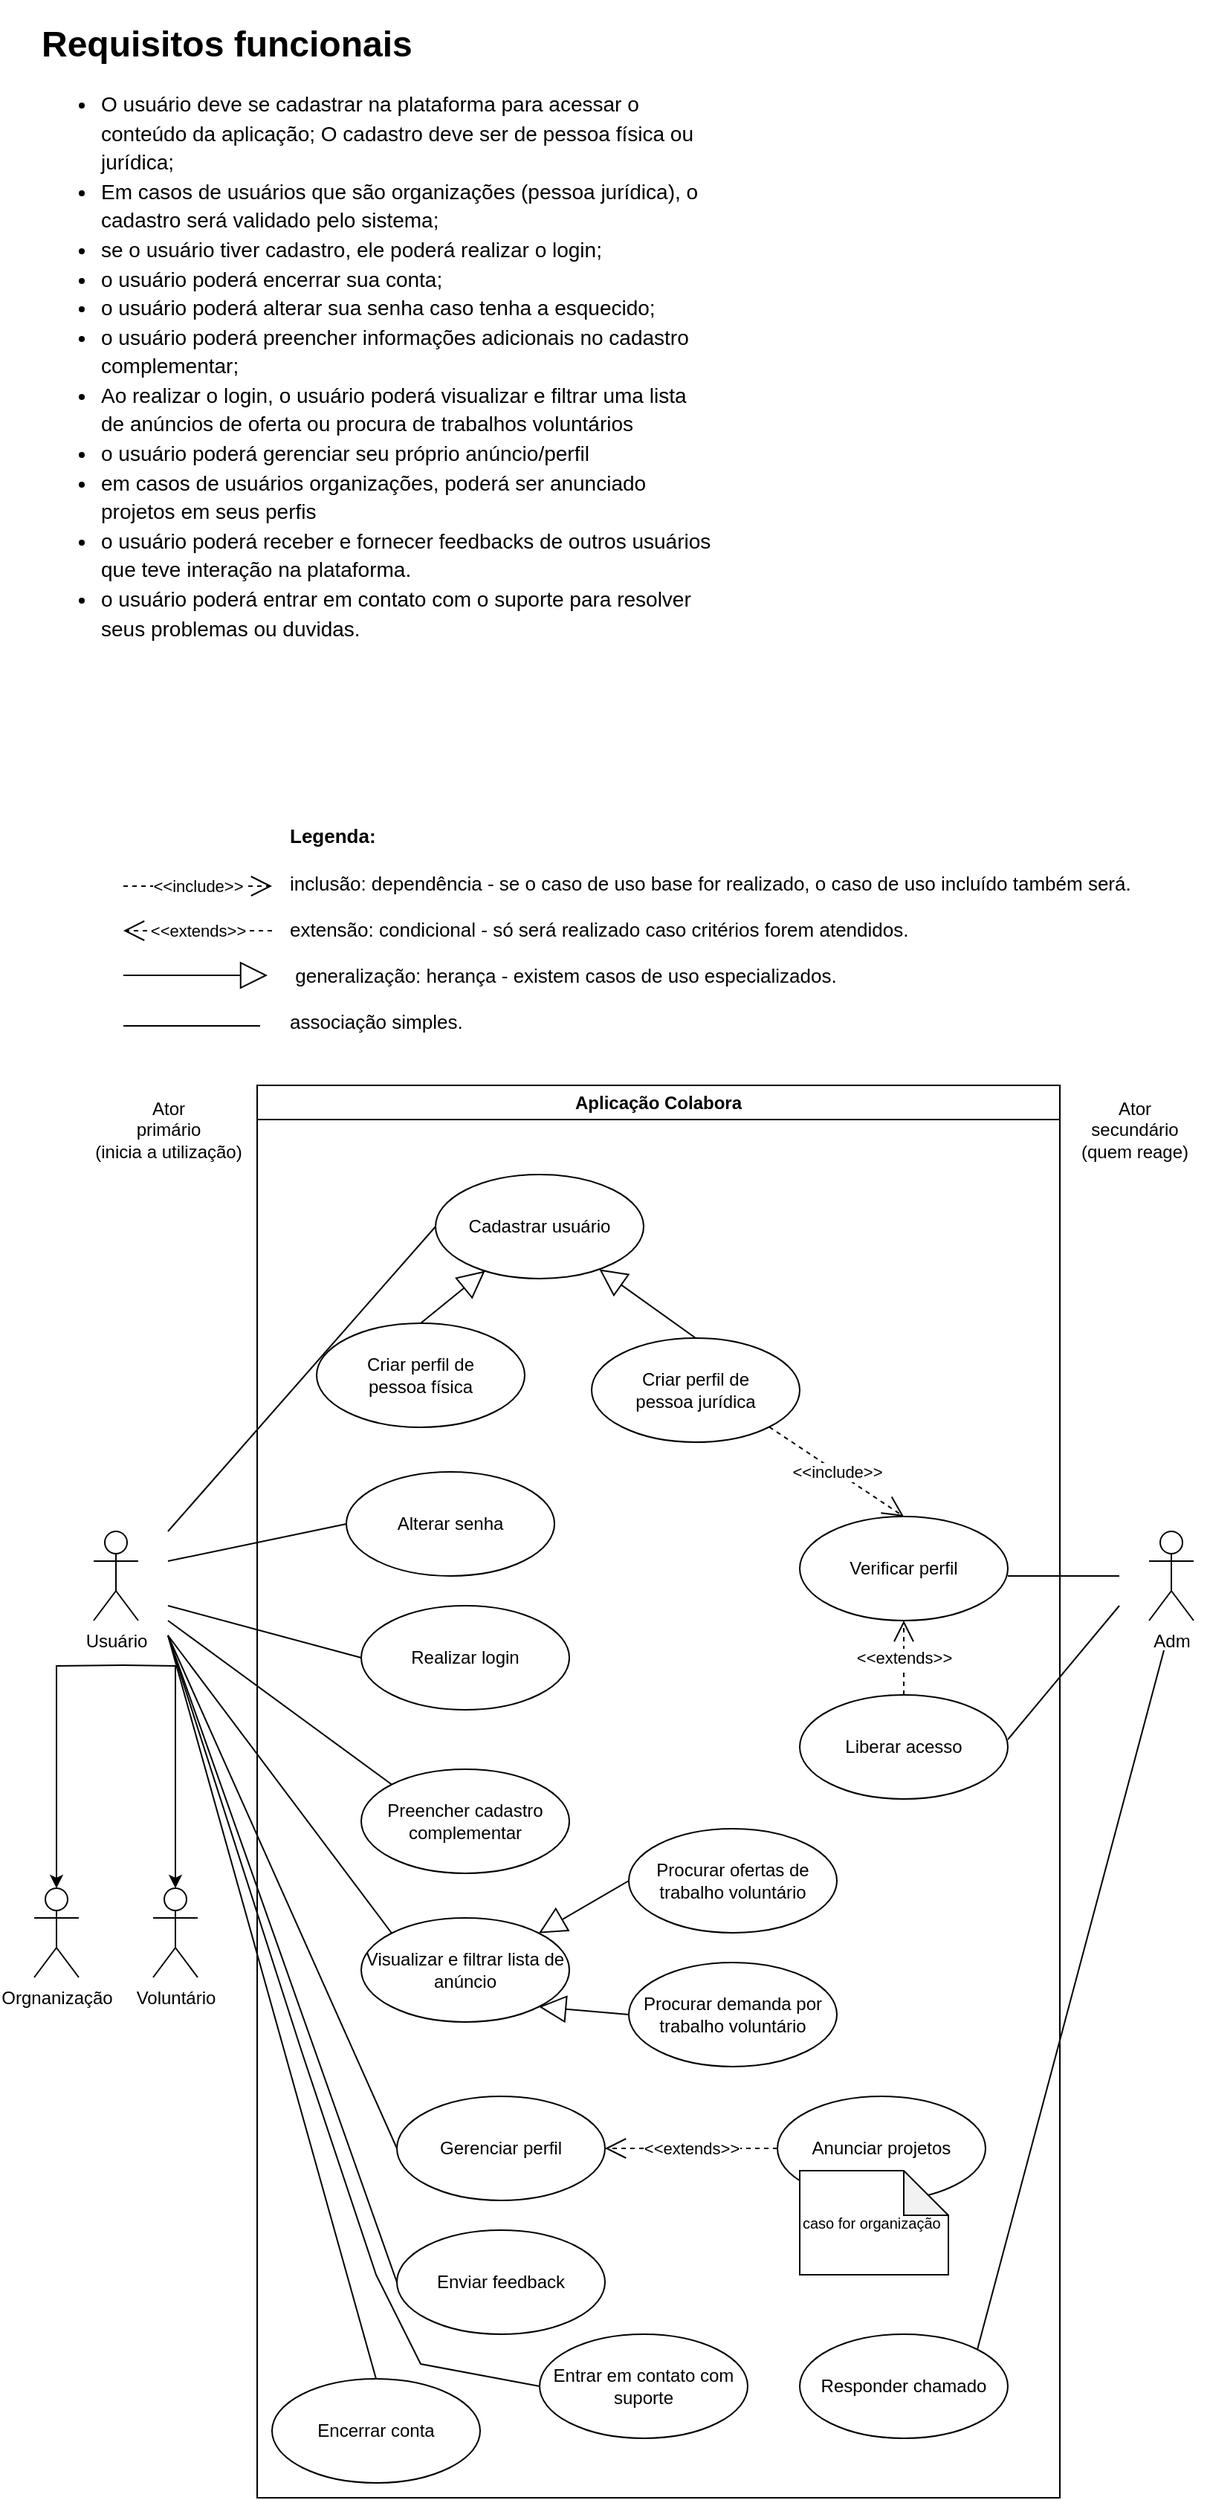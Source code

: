 <mxfile version="22.1.17" type="device">
  <diagram name="Página-1" id="118NfbHhVn3XvU7hgcPJ">
    <mxGraphModel dx="1104" dy="1856" grid="1" gridSize="10" guides="1" tooltips="1" connect="1" arrows="1" fold="1" page="1" pageScale="1" pageWidth="827" pageHeight="1169" math="0" shadow="0">
      <root>
        <mxCell id="0" />
        <mxCell id="1" parent="0" />
        <mxCell id="tZwq3pmo5tkDOSWg4COY-1" value="&lt;h1&gt;Requisitos funcionais&lt;/h1&gt;&lt;p&gt;&lt;/p&gt;&lt;ul style=&quot;line-height: 140%; font-size: 14px;&quot;&gt;&lt;li&gt;O usuário deve se cadastrar na plataforma para acessar o conteúdo da aplicação; O cadastro deve ser de pessoa física ou jurídica;&lt;/li&gt;&lt;li&gt;Em casos de usuários que são organizações (pessoa jurídica), o cadastro será validado pelo sistema;&lt;/li&gt;&lt;li style=&quot;&quot;&gt;se o usuário tiver cadastro, ele poderá realizar o login;&lt;/li&gt;&lt;li&gt;o usuário poderá encerrar sua conta;&lt;/li&gt;&lt;li&gt;o usuário poderá alterar sua senha caso tenha a esquecido;&lt;/li&gt;&lt;li&gt;o usuário poderá preencher informações adicionais no cadastro complementar;&lt;/li&gt;&lt;li&gt;Ao realizar o login, o usuário poderá visualizar e filtrar uma lista de anúncios de oferta ou procura de trabalhos voluntários&lt;/li&gt;&lt;li&gt;o usuário poderá gerenciar seu próprio anúncio/perfil&lt;/li&gt;&lt;li&gt;em casos de usuários organizações, poderá ser anunciado projetos em seus perfis&lt;/li&gt;&lt;li&gt;o usuário poderá receber e fornecer feedbacks de outros usuários que teve interação na plataforma.&lt;/li&gt;&lt;li&gt;o usuário poderá entrar em contato com o suporte para resolver seus problemas ou duvidas.&lt;/li&gt;&lt;/ul&gt;&lt;p&gt;&lt;/p&gt;" style="text;html=1;strokeColor=none;fillColor=none;spacing=5;spacingTop=-20;whiteSpace=wrap;overflow=hidden;rounded=0;" vertex="1" parent="1">
          <mxGeometry x="30" y="-520" width="460" height="460" as="geometry" />
        </mxCell>
        <mxCell id="tZwq3pmo5tkDOSWg4COY-12" value="" style="edgeStyle=orthogonalEdgeStyle;rounded=0;orthogonalLoop=1;jettySize=auto;html=1;" edge="1" parent="1" target="tZwq3pmo5tkDOSWg4COY-11">
          <mxGeometry relative="1" as="geometry">
            <mxPoint x="90" y="590" as="sourcePoint" />
          </mxGeometry>
        </mxCell>
        <mxCell id="tZwq3pmo5tkDOSWg4COY-14" value="" style="edgeStyle=orthogonalEdgeStyle;rounded=0;orthogonalLoop=1;jettySize=auto;html=1;" edge="1" parent="1" target="tZwq3pmo5tkDOSWg4COY-13">
          <mxGeometry relative="1" as="geometry">
            <mxPoint x="90" y="590" as="sourcePoint" />
          </mxGeometry>
        </mxCell>
        <mxCell id="tZwq3pmo5tkDOSWg4COY-2" value="Usuário" style="shape=umlActor;verticalLabelPosition=bottom;verticalAlign=top;html=1;outlineConnect=0;" vertex="1" parent="1">
          <mxGeometry x="70" y="500" width="30" height="60" as="geometry" />
        </mxCell>
        <mxCell id="tZwq3pmo5tkDOSWg4COY-4" value="Adm" style="shape=umlActor;verticalLabelPosition=bottom;verticalAlign=top;html=1;outlineConnect=0;" vertex="1" parent="1">
          <mxGeometry x="780" y="500" width="30" height="60" as="geometry" />
        </mxCell>
        <mxCell id="tZwq3pmo5tkDOSWg4COY-5" value="Aplicação Colabora" style="swimlane;whiteSpace=wrap;html=1;" vertex="1" parent="1">
          <mxGeometry x="180" y="200" width="540" height="950" as="geometry" />
        </mxCell>
        <mxCell id="tZwq3pmo5tkDOSWg4COY-20" value="Cadastrar usuário" style="ellipse;whiteSpace=wrap;html=1;" vertex="1" parent="tZwq3pmo5tkDOSWg4COY-5">
          <mxGeometry x="120" y="60" width="140" height="70" as="geometry" />
        </mxCell>
        <mxCell id="tZwq3pmo5tkDOSWg4COY-21" value="Criar perfil de &lt;br&gt;pessoa física" style="ellipse;whiteSpace=wrap;html=1;" vertex="1" parent="tZwq3pmo5tkDOSWg4COY-5">
          <mxGeometry x="40" y="160" width="140" height="70" as="geometry" />
        </mxCell>
        <mxCell id="tZwq3pmo5tkDOSWg4COY-22" value="Criar perfil de &lt;br&gt;pessoa jurídica" style="ellipse;whiteSpace=wrap;html=1;" vertex="1" parent="tZwq3pmo5tkDOSWg4COY-5">
          <mxGeometry x="225" y="170" width="140" height="70" as="geometry" />
        </mxCell>
        <mxCell id="tZwq3pmo5tkDOSWg4COY-23" value="Verificar perfil" style="ellipse;whiteSpace=wrap;html=1;" vertex="1" parent="tZwq3pmo5tkDOSWg4COY-5">
          <mxGeometry x="365" y="290" width="140" height="70" as="geometry" />
        </mxCell>
        <mxCell id="tZwq3pmo5tkDOSWg4COY-24" value="Liberar acesso" style="ellipse;whiteSpace=wrap;html=1;" vertex="1" parent="tZwq3pmo5tkDOSWg4COY-5">
          <mxGeometry x="365" y="410" width="140" height="70" as="geometry" />
        </mxCell>
        <mxCell id="tZwq3pmo5tkDOSWg4COY-26" value="" style="endArrow=block;endSize=16;endFill=0;html=1;rounded=0;" edge="1" parent="tZwq3pmo5tkDOSWg4COY-5" target="tZwq3pmo5tkDOSWg4COY-20">
          <mxGeometry width="160" relative="1" as="geometry">
            <mxPoint x="110" y="160" as="sourcePoint" />
            <mxPoint x="270" y="160" as="targetPoint" />
          </mxGeometry>
        </mxCell>
        <mxCell id="tZwq3pmo5tkDOSWg4COY-27" value="" style="endArrow=block;endSize=16;endFill=0;html=1;rounded=0;exitX=0.5;exitY=0;exitDx=0;exitDy=0;" edge="1" parent="tZwq3pmo5tkDOSWg4COY-5" source="tZwq3pmo5tkDOSWg4COY-22" target="tZwq3pmo5tkDOSWg4COY-20">
          <mxGeometry x="0.004" width="160" relative="1" as="geometry">
            <mxPoint x="280" y="220" as="sourcePoint" />
            <mxPoint x="440" y="220" as="targetPoint" />
            <mxPoint as="offset" />
          </mxGeometry>
        </mxCell>
        <mxCell id="tZwq3pmo5tkDOSWg4COY-35" value="Encerrar conta" style="ellipse;whiteSpace=wrap;html=1;" vertex="1" parent="tZwq3pmo5tkDOSWg4COY-5">
          <mxGeometry x="10" y="870" width="140" height="70" as="geometry" />
        </mxCell>
        <mxCell id="tZwq3pmo5tkDOSWg4COY-36" value="Alterar senha" style="ellipse;whiteSpace=wrap;html=1;" vertex="1" parent="tZwq3pmo5tkDOSWg4COY-5">
          <mxGeometry x="60" y="260" width="140" height="70" as="geometry" />
        </mxCell>
        <mxCell id="tZwq3pmo5tkDOSWg4COY-37" value="Realizar login" style="ellipse;whiteSpace=wrap;html=1;" vertex="1" parent="tZwq3pmo5tkDOSWg4COY-5">
          <mxGeometry x="70" y="350" width="140" height="70" as="geometry" />
        </mxCell>
        <mxCell id="tZwq3pmo5tkDOSWg4COY-40" value="" style="endArrow=none;html=1;rounded=0;" edge="1" parent="tZwq3pmo5tkDOSWg4COY-5">
          <mxGeometry width="50" height="50" relative="1" as="geometry">
            <mxPoint x="505" y="330" as="sourcePoint" />
            <mxPoint x="580" y="330" as="targetPoint" />
          </mxGeometry>
        </mxCell>
        <mxCell id="tZwq3pmo5tkDOSWg4COY-41" value="" style="endArrow=none;html=1;rounded=0;" edge="1" parent="tZwq3pmo5tkDOSWg4COY-5">
          <mxGeometry width="50" height="50" relative="1" as="geometry">
            <mxPoint x="505" y="440" as="sourcePoint" />
            <mxPoint x="580" y="350" as="targetPoint" />
          </mxGeometry>
        </mxCell>
        <mxCell id="tZwq3pmo5tkDOSWg4COY-42" value="&amp;lt;&amp;lt;extends&amp;gt;&amp;gt;" style="endArrow=open;endSize=12;dashed=1;html=1;rounded=0;entryX=0.5;entryY=1;entryDx=0;entryDy=0;exitX=0.5;exitY=0;exitDx=0;exitDy=0;" edge="1" parent="tZwq3pmo5tkDOSWg4COY-5" source="tZwq3pmo5tkDOSWg4COY-24" target="tZwq3pmo5tkDOSWg4COY-23">
          <mxGeometry width="160" relative="1" as="geometry">
            <mxPoint x="280" y="420" as="sourcePoint" />
            <mxPoint x="440" y="420" as="targetPoint" />
          </mxGeometry>
        </mxCell>
        <mxCell id="tZwq3pmo5tkDOSWg4COY-49" value="&amp;lt;&amp;lt;include&amp;gt;&amp;gt;" style="endArrow=open;endSize=12;dashed=1;html=1;rounded=0;exitX=1;exitY=1;exitDx=0;exitDy=0;entryX=0.5;entryY=0;entryDx=0;entryDy=0;" edge="1" parent="tZwq3pmo5tkDOSWg4COY-5" source="tZwq3pmo5tkDOSWg4COY-22" target="tZwq3pmo5tkDOSWg4COY-23">
          <mxGeometry width="160" relative="1" as="geometry">
            <mxPoint x="250" y="300" as="sourcePoint" />
            <mxPoint x="410" y="300" as="targetPoint" />
          </mxGeometry>
        </mxCell>
        <mxCell id="tZwq3pmo5tkDOSWg4COY-54" value="Preencher cadastro complementar" style="ellipse;whiteSpace=wrap;html=1;" vertex="1" parent="tZwq3pmo5tkDOSWg4COY-5">
          <mxGeometry x="70" y="460" width="140" height="70" as="geometry" />
        </mxCell>
        <mxCell id="tZwq3pmo5tkDOSWg4COY-57" value="Visualizar e filtrar lista de anúncio" style="ellipse;whiteSpace=wrap;html=1;" vertex="1" parent="tZwq3pmo5tkDOSWg4COY-5">
          <mxGeometry x="70" y="560" width="140" height="70" as="geometry" />
        </mxCell>
        <mxCell id="tZwq3pmo5tkDOSWg4COY-60" value="Procurar demanda por trabalho voluntário" style="ellipse;whiteSpace=wrap;html=1;" vertex="1" parent="tZwq3pmo5tkDOSWg4COY-5">
          <mxGeometry x="250" y="590" width="140" height="70" as="geometry" />
        </mxCell>
        <mxCell id="tZwq3pmo5tkDOSWg4COY-59" value="Procurar ofertas de trabalho voluntário" style="ellipse;whiteSpace=wrap;html=1;" vertex="1" parent="tZwq3pmo5tkDOSWg4COY-5">
          <mxGeometry x="250" y="500" width="140" height="70" as="geometry" />
        </mxCell>
        <mxCell id="tZwq3pmo5tkDOSWg4COY-61" value="" style="endArrow=block;endSize=16;endFill=0;html=1;rounded=0;entryX=1;entryY=0;entryDx=0;entryDy=0;exitX=0;exitY=0.5;exitDx=0;exitDy=0;" edge="1" parent="tZwq3pmo5tkDOSWg4COY-5" source="tZwq3pmo5tkDOSWg4COY-59" target="tZwq3pmo5tkDOSWg4COY-57">
          <mxGeometry width="160" relative="1" as="geometry">
            <mxPoint x="230" y="440" as="sourcePoint" />
            <mxPoint x="390" y="440" as="targetPoint" />
          </mxGeometry>
        </mxCell>
        <mxCell id="tZwq3pmo5tkDOSWg4COY-62" value="" style="endArrow=block;endSize=16;endFill=0;html=1;rounded=0;entryX=1;entryY=1;entryDx=0;entryDy=0;exitX=0;exitY=0.5;exitDx=0;exitDy=0;" edge="1" parent="tZwq3pmo5tkDOSWg4COY-5" source="tZwq3pmo5tkDOSWg4COY-60" target="tZwq3pmo5tkDOSWg4COY-57">
          <mxGeometry width="160" relative="1" as="geometry">
            <mxPoint x="230" y="440" as="sourcePoint" />
            <mxPoint x="390" y="440" as="targetPoint" />
          </mxGeometry>
        </mxCell>
        <mxCell id="tZwq3pmo5tkDOSWg4COY-63" value="Gerenciar perfil" style="ellipse;whiteSpace=wrap;html=1;" vertex="1" parent="tZwq3pmo5tkDOSWg4COY-5">
          <mxGeometry x="94" y="680" width="140" height="70" as="geometry" />
        </mxCell>
        <mxCell id="tZwq3pmo5tkDOSWg4COY-66" value="Anunciar projetos" style="ellipse;whiteSpace=wrap;html=1;" vertex="1" parent="tZwq3pmo5tkDOSWg4COY-5">
          <mxGeometry x="350" y="680" width="140" height="70" as="geometry" />
        </mxCell>
        <mxCell id="tZwq3pmo5tkDOSWg4COY-67" value="&amp;lt;&amp;lt;extends&amp;gt;&amp;gt;" style="endArrow=open;endSize=12;dashed=1;html=1;rounded=0;entryX=1;entryY=0.5;entryDx=0;entryDy=0;exitX=0;exitY=0.5;exitDx=0;exitDy=0;" edge="1" parent="tZwq3pmo5tkDOSWg4COY-5" source="tZwq3pmo5tkDOSWg4COY-66" target="tZwq3pmo5tkDOSWg4COY-63">
          <mxGeometry width="160" relative="1" as="geometry">
            <mxPoint x="445" y="420" as="sourcePoint" />
            <mxPoint x="445" y="370" as="targetPoint" />
          </mxGeometry>
        </mxCell>
        <mxCell id="tZwq3pmo5tkDOSWg4COY-69" value="&lt;font style=&quot;font-size: 10px;&quot;&gt;caso for organização&lt;/font&gt;" style="shape=note;whiteSpace=wrap;html=1;backgroundOutline=1;darkOpacity=0.05;align=left;" vertex="1" parent="tZwq3pmo5tkDOSWg4COY-5">
          <mxGeometry x="365" y="730" width="100" height="70" as="geometry" />
        </mxCell>
        <mxCell id="tZwq3pmo5tkDOSWg4COY-71" value="Enviar feedback" style="ellipse;whiteSpace=wrap;html=1;" vertex="1" parent="tZwq3pmo5tkDOSWg4COY-5">
          <mxGeometry x="94" y="770" width="140" height="70" as="geometry" />
        </mxCell>
        <mxCell id="tZwq3pmo5tkDOSWg4COY-75" value="Entrar em contato com suporte" style="ellipse;whiteSpace=wrap;html=1;" vertex="1" parent="tZwq3pmo5tkDOSWg4COY-5">
          <mxGeometry x="190" y="840" width="140" height="70" as="geometry" />
        </mxCell>
        <mxCell id="tZwq3pmo5tkDOSWg4COY-76" value="Responder chamado" style="ellipse;whiteSpace=wrap;html=1;" vertex="1" parent="tZwq3pmo5tkDOSWg4COY-5">
          <mxGeometry x="365" y="840" width="140" height="70" as="geometry" />
        </mxCell>
        <mxCell id="tZwq3pmo5tkDOSWg4COY-13" value="Orgnanização" style="shape=umlActor;verticalLabelPosition=bottom;verticalAlign=top;html=1;outlineConnect=0;" vertex="1" parent="1">
          <mxGeometry x="30" y="740" width="30" height="60" as="geometry" />
        </mxCell>
        <mxCell id="tZwq3pmo5tkDOSWg4COY-11" value="Voluntário" style="shape=umlActor;verticalLabelPosition=bottom;verticalAlign=top;html=1;outlineConnect=0;" vertex="1" parent="1">
          <mxGeometry x="110" y="740" width="30" height="60" as="geometry" />
        </mxCell>
        <mxCell id="tZwq3pmo5tkDOSWg4COY-34" value="" style="endArrow=none;html=1;rounded=0;entryX=0;entryY=0.5;entryDx=0;entryDy=0;" edge="1" parent="1" target="tZwq3pmo5tkDOSWg4COY-20">
          <mxGeometry width="50" height="50" relative="1" as="geometry">
            <mxPoint x="120" y="500" as="sourcePoint" />
            <mxPoint x="130" y="340" as="targetPoint" />
          </mxGeometry>
        </mxCell>
        <mxCell id="tZwq3pmo5tkDOSWg4COY-44" value="Ator &lt;br&gt;secundário&lt;br&gt;(quem reage)" style="text;html=1;align=center;verticalAlign=middle;resizable=0;points=[];autosize=1;strokeColor=none;fillColor=none;" vertex="1" parent="1">
          <mxGeometry x="720" y="200" width="100" height="60" as="geometry" />
        </mxCell>
        <mxCell id="tZwq3pmo5tkDOSWg4COY-45" value="Ator &lt;br&gt;primário&lt;br&gt;(inicia a utilização)" style="text;html=1;align=center;verticalAlign=middle;resizable=0;points=[];autosize=1;strokeColor=none;fillColor=none;" vertex="1" parent="1">
          <mxGeometry x="60" y="200" width="120" height="60" as="geometry" />
        </mxCell>
        <mxCell id="tZwq3pmo5tkDOSWg4COY-46" value="" style="endArrow=none;html=1;rounded=0;entryX=0;entryY=0.5;entryDx=0;entryDy=0;" edge="1" parent="1" target="tZwq3pmo5tkDOSWg4COY-36">
          <mxGeometry width="50" height="50" relative="1" as="geometry">
            <mxPoint x="120" y="520" as="sourcePoint" />
            <mxPoint x="560" y="540" as="targetPoint" />
          </mxGeometry>
        </mxCell>
        <mxCell id="tZwq3pmo5tkDOSWg4COY-47" value="" style="endArrow=none;html=1;rounded=0;entryX=0;entryY=0.5;entryDx=0;entryDy=0;" edge="1" parent="1" target="tZwq3pmo5tkDOSWg4COY-37">
          <mxGeometry width="50" height="50" relative="1" as="geometry">
            <mxPoint x="120" y="550" as="sourcePoint" />
            <mxPoint x="560" y="540" as="targetPoint" />
          </mxGeometry>
        </mxCell>
        <mxCell id="tZwq3pmo5tkDOSWg4COY-48" value="" style="endArrow=none;html=1;rounded=0;exitX=0.5;exitY=0;exitDx=0;exitDy=0;" edge="1" parent="1" source="tZwq3pmo5tkDOSWg4COY-35">
          <mxGeometry width="50" height="50" relative="1" as="geometry">
            <mxPoint x="510" y="760" as="sourcePoint" />
            <mxPoint x="120" y="570" as="targetPoint" />
          </mxGeometry>
        </mxCell>
        <mxCell id="tZwq3pmo5tkDOSWg4COY-50" value="&lt;font style=&quot;font-size: 13px;&quot;&gt;&lt;b&gt;Legenda:&lt;br&gt;&lt;br&gt;&lt;/b&gt;inclusão: dependência - se o caso de uso base for realizado, o caso de uso incluído também será.&lt;br&gt;&lt;br&gt;extensão: condicional - só será realizado caso critérios forem atendidos.&lt;br&gt;&lt;br&gt;&amp;nbsp;generalização: herança - existem casos de uso especializados.&lt;br&gt;&lt;br&gt;associação simples.&lt;br&gt;&lt;/font&gt;" style="text;html=1;align=left;verticalAlign=middle;resizable=0;points=[];autosize=1;strokeColor=none;fillColor=none;" vertex="1" parent="1">
          <mxGeometry x="200" y="20" width="590" height="150" as="geometry" />
        </mxCell>
        <mxCell id="tZwq3pmo5tkDOSWg4COY-51" value="" style="endArrow=block;endSize=16;endFill=0;html=1;rounded=0;" edge="1" parent="1">
          <mxGeometry width="160" relative="1" as="geometry">
            <mxPoint x="90" y="126" as="sourcePoint" />
            <mxPoint x="187" y="126" as="targetPoint" />
          </mxGeometry>
        </mxCell>
        <mxCell id="tZwq3pmo5tkDOSWg4COY-52" value="&amp;lt;&amp;lt;extends&amp;gt;&amp;gt;" style="endArrow=open;endSize=12;dashed=1;html=1;rounded=0;" edge="1" parent="1">
          <mxGeometry width="160" relative="1" as="geometry">
            <mxPoint x="190" y="96" as="sourcePoint" />
            <mxPoint x="90" y="96" as="targetPoint" />
            <mxPoint as="offset" />
          </mxGeometry>
        </mxCell>
        <mxCell id="tZwq3pmo5tkDOSWg4COY-53" value="&amp;lt;&amp;lt;include&amp;gt;&amp;gt;" style="endArrow=open;endSize=12;dashed=1;html=1;rounded=0;" edge="1" parent="1">
          <mxGeometry width="160" relative="1" as="geometry">
            <mxPoint x="90" y="66" as="sourcePoint" />
            <mxPoint x="190" y="66" as="targetPoint" />
          </mxGeometry>
        </mxCell>
        <mxCell id="tZwq3pmo5tkDOSWg4COY-55" value="" style="endArrow=none;html=1;rounded=0;exitX=0;exitY=0;exitDx=0;exitDy=0;" edge="1" parent="1" source="tZwq3pmo5tkDOSWg4COY-54">
          <mxGeometry width="50" height="50" relative="1" as="geometry">
            <mxPoint x="470" y="710" as="sourcePoint" />
            <mxPoint x="120" y="560" as="targetPoint" />
          </mxGeometry>
        </mxCell>
        <mxCell id="tZwq3pmo5tkDOSWg4COY-56" value="" style="endArrow=none;html=1;rounded=0;" edge="1" parent="1">
          <mxGeometry width="50" height="50" relative="1" as="geometry">
            <mxPoint x="90" y="160" as="sourcePoint" />
            <mxPoint x="182" y="160" as="targetPoint" />
          </mxGeometry>
        </mxCell>
        <mxCell id="tZwq3pmo5tkDOSWg4COY-58" value="" style="endArrow=none;html=1;rounded=0;exitX=0;exitY=0;exitDx=0;exitDy=0;" edge="1" parent="1" source="tZwq3pmo5tkDOSWg4COY-57">
          <mxGeometry width="50" height="50" relative="1" as="geometry">
            <mxPoint x="470" y="750" as="sourcePoint" />
            <mxPoint x="120" y="570" as="targetPoint" />
          </mxGeometry>
        </mxCell>
        <mxCell id="tZwq3pmo5tkDOSWg4COY-65" value="" style="endArrow=none;html=1;rounded=0;exitX=0;exitY=0.5;exitDx=0;exitDy=0;" edge="1" parent="1" source="tZwq3pmo5tkDOSWg4COY-63">
          <mxGeometry width="50" height="50" relative="1" as="geometry">
            <mxPoint x="470" y="880" as="sourcePoint" />
            <mxPoint x="120" y="570" as="targetPoint" />
          </mxGeometry>
        </mxCell>
        <mxCell id="tZwq3pmo5tkDOSWg4COY-73" value="" style="endArrow=none;html=1;rounded=0;exitX=0;exitY=0.5;exitDx=0;exitDy=0;" edge="1" parent="1" source="tZwq3pmo5tkDOSWg4COY-71">
          <mxGeometry width="50" height="50" relative="1" as="geometry">
            <mxPoint x="470" y="920" as="sourcePoint" />
            <mxPoint x="120" y="570" as="targetPoint" />
          </mxGeometry>
        </mxCell>
        <mxCell id="tZwq3pmo5tkDOSWg4COY-79" value="" style="endArrow=none;html=1;rounded=0;exitX=1;exitY=0;exitDx=0;exitDy=0;" edge="1" parent="1" source="tZwq3pmo5tkDOSWg4COY-76">
          <mxGeometry width="50" height="50" relative="1" as="geometry">
            <mxPoint x="470" y="840" as="sourcePoint" />
            <mxPoint x="790" y="580" as="targetPoint" />
          </mxGeometry>
        </mxCell>
        <mxCell id="tZwq3pmo5tkDOSWg4COY-80" value="" style="endArrow=none;html=1;rounded=0;exitX=0;exitY=0.5;exitDx=0;exitDy=0;" edge="1" parent="1" source="tZwq3pmo5tkDOSWg4COY-75">
          <mxGeometry width="50" height="50" relative="1" as="geometry">
            <mxPoint x="470" y="930" as="sourcePoint" />
            <mxPoint x="120" y="570" as="targetPoint" />
            <Array as="points">
              <mxPoint x="290" y="1060" />
              <mxPoint x="260" y="1000" />
              <mxPoint x="210" y="850" />
            </Array>
          </mxGeometry>
        </mxCell>
      </root>
    </mxGraphModel>
  </diagram>
</mxfile>
